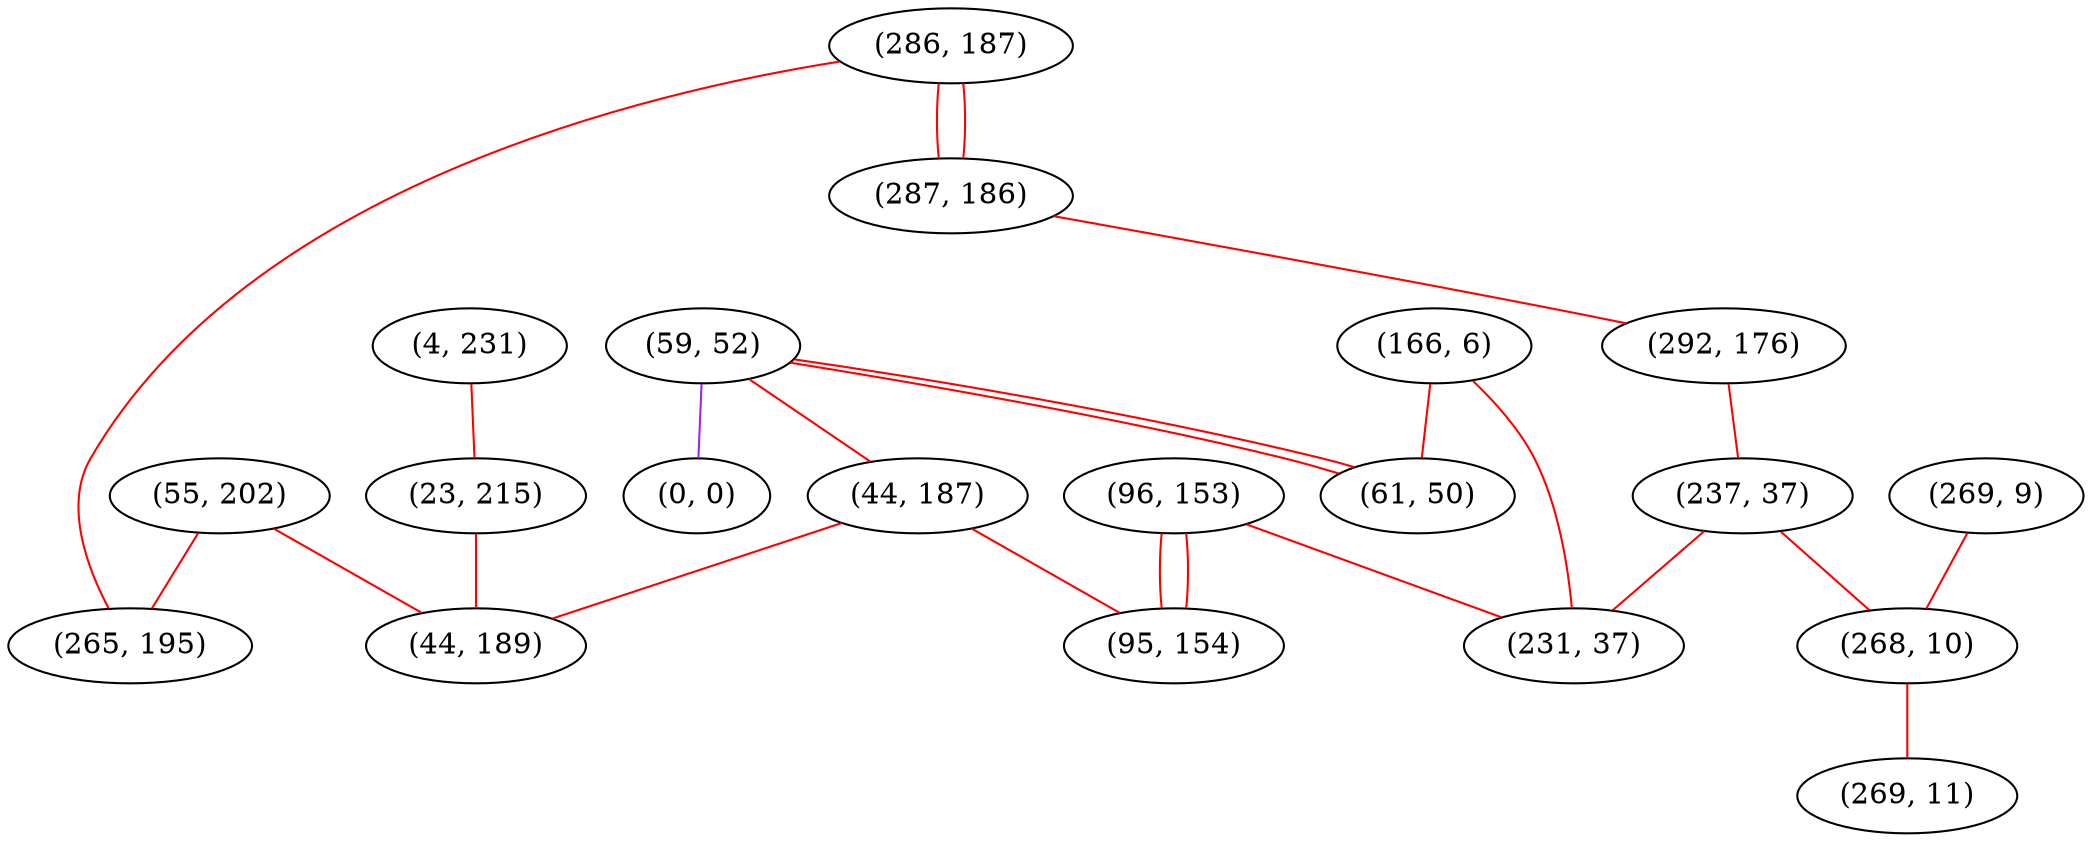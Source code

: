 graph "" {
"(286, 187)";
"(4, 231)";
"(269, 9)";
"(59, 52)";
"(44, 187)";
"(55, 202)";
"(166, 6)";
"(96, 153)";
"(265, 195)";
"(23, 215)";
"(287, 186)";
"(292, 176)";
"(237, 37)";
"(231, 37)";
"(95, 154)";
"(0, 0)";
"(268, 10)";
"(44, 189)";
"(61, 50)";
"(269, 11)";
"(286, 187)" -- "(265, 195)"  [color=red, key=0, weight=1];
"(286, 187)" -- "(287, 186)"  [color=red, key=0, weight=1];
"(286, 187)" -- "(287, 186)"  [color=red, key=1, weight=1];
"(4, 231)" -- "(23, 215)"  [color=red, key=0, weight=1];
"(269, 9)" -- "(268, 10)"  [color=red, key=0, weight=1];
"(59, 52)" -- "(0, 0)"  [color=purple, key=0, weight=4];
"(59, 52)" -- "(61, 50)"  [color=red, key=0, weight=1];
"(59, 52)" -- "(61, 50)"  [color=red, key=1, weight=1];
"(59, 52)" -- "(44, 187)"  [color=red, key=0, weight=1];
"(44, 187)" -- "(44, 189)"  [color=red, key=0, weight=1];
"(44, 187)" -- "(95, 154)"  [color=red, key=0, weight=1];
"(55, 202)" -- "(44, 189)"  [color=red, key=0, weight=1];
"(55, 202)" -- "(265, 195)"  [color=red, key=0, weight=1];
"(166, 6)" -- "(231, 37)"  [color=red, key=0, weight=1];
"(166, 6)" -- "(61, 50)"  [color=red, key=0, weight=1];
"(96, 153)" -- "(231, 37)"  [color=red, key=0, weight=1];
"(96, 153)" -- "(95, 154)"  [color=red, key=0, weight=1];
"(96, 153)" -- "(95, 154)"  [color=red, key=1, weight=1];
"(23, 215)" -- "(44, 189)"  [color=red, key=0, weight=1];
"(287, 186)" -- "(292, 176)"  [color=red, key=0, weight=1];
"(292, 176)" -- "(237, 37)"  [color=red, key=0, weight=1];
"(237, 37)" -- "(268, 10)"  [color=red, key=0, weight=1];
"(237, 37)" -- "(231, 37)"  [color=red, key=0, weight=1];
"(268, 10)" -- "(269, 11)"  [color=red, key=0, weight=1];
}
